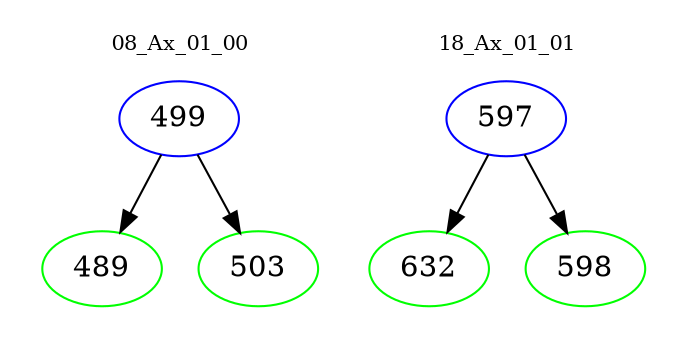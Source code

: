 digraph{
subgraph cluster_0 {
color = white
label = "08_Ax_01_00";
fontsize=10;
T0_499 [label="499", color="blue"]
T0_499 -> T0_489 [color="black"]
T0_489 [label="489", color="green"]
T0_499 -> T0_503 [color="black"]
T0_503 [label="503", color="green"]
}
subgraph cluster_1 {
color = white
label = "18_Ax_01_01";
fontsize=10;
T1_597 [label="597", color="blue"]
T1_597 -> T1_632 [color="black"]
T1_632 [label="632", color="green"]
T1_597 -> T1_598 [color="black"]
T1_598 [label="598", color="green"]
}
}
